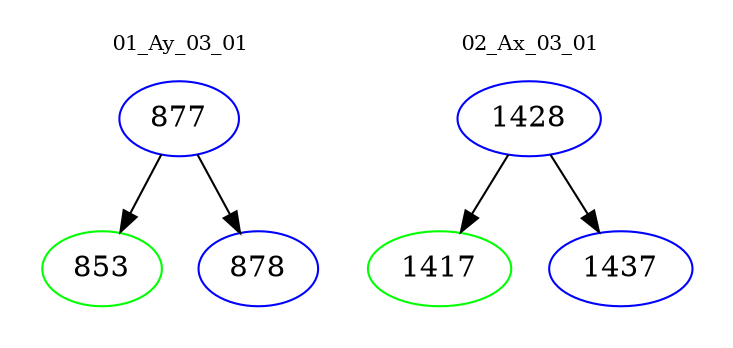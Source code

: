 digraph{
subgraph cluster_0 {
color = white
label = "01_Ay_03_01";
fontsize=10;
T0_877 [label="877", color="blue"]
T0_877 -> T0_853 [color="black"]
T0_853 [label="853", color="green"]
T0_877 -> T0_878 [color="black"]
T0_878 [label="878", color="blue"]
}
subgraph cluster_1 {
color = white
label = "02_Ax_03_01";
fontsize=10;
T1_1428 [label="1428", color="blue"]
T1_1428 -> T1_1417 [color="black"]
T1_1417 [label="1417", color="green"]
T1_1428 -> T1_1437 [color="black"]
T1_1437 [label="1437", color="blue"]
}
}
